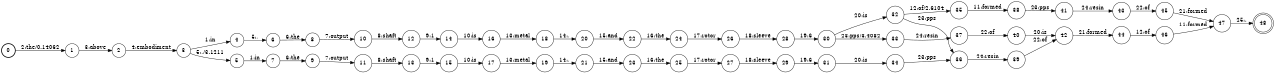 digraph FST {
rankdir = LR;
size = "8.5,11";
label = "";
center = 1;
orientation = Portrait;
ranksep = "0.4";
nodesep = "0.25";
0 [label = "0", shape = circle, style = bold, fontsize = 14]
	0 -> 1 [label = "2:the/0.14062", fontsize = 14];
1 [label = "1", shape = circle, style = solid, fontsize = 14]
	1 -> 2 [label = "3:above", fontsize = 14];
2 [label = "2", shape = circle, style = solid, fontsize = 14]
	2 -> 3 [label = "4:embodiment", fontsize = 14];
3 [label = "3", shape = circle, style = solid, fontsize = 14]
	3 -> 4 [label = "1:in", fontsize = 14];
	3 -> 5 [label = "5:,/3.1211", fontsize = 14];
4 [label = "4", shape = circle, style = solid, fontsize = 14]
	4 -> 6 [label = "5:,", fontsize = 14];
5 [label = "5", shape = circle, style = solid, fontsize = 14]
	5 -> 7 [label = "1:in", fontsize = 14];
6 [label = "6", shape = circle, style = solid, fontsize = 14]
	6 -> 8 [label = "6:the", fontsize = 14];
7 [label = "7", shape = circle, style = solid, fontsize = 14]
	7 -> 9 [label = "6:the", fontsize = 14];
8 [label = "8", shape = circle, style = solid, fontsize = 14]
	8 -> 10 [label = "7:output", fontsize = 14];
9 [label = "9", shape = circle, style = solid, fontsize = 14]
	9 -> 11 [label = "7:output", fontsize = 14];
10 [label = "10", shape = circle, style = solid, fontsize = 14]
	10 -> 12 [label = "8:shaft", fontsize = 14];
11 [label = "11", shape = circle, style = solid, fontsize = 14]
	11 -> 13 [label = "8:shaft", fontsize = 14];
12 [label = "12", shape = circle, style = solid, fontsize = 14]
	12 -> 14 [label = "9:1", fontsize = 14];
13 [label = "13", shape = circle, style = solid, fontsize = 14]
	13 -> 15 [label = "9:1", fontsize = 14];
14 [label = "14", shape = circle, style = solid, fontsize = 14]
	14 -> 16 [label = "10:is", fontsize = 14];
15 [label = "15", shape = circle, style = solid, fontsize = 14]
	15 -> 17 [label = "10:is", fontsize = 14];
16 [label = "16", shape = circle, style = solid, fontsize = 14]
	16 -> 18 [label = "13:metal", fontsize = 14];
17 [label = "17", shape = circle, style = solid, fontsize = 14]
	17 -> 19 [label = "13:metal", fontsize = 14];
18 [label = "18", shape = circle, style = solid, fontsize = 14]
	18 -> 20 [label = "14:,", fontsize = 14];
19 [label = "19", shape = circle, style = solid, fontsize = 14]
	19 -> 21 [label = "14:,", fontsize = 14];
20 [label = "20", shape = circle, style = solid, fontsize = 14]
	20 -> 22 [label = "15:and", fontsize = 14];
21 [label = "21", shape = circle, style = solid, fontsize = 14]
	21 -> 23 [label = "15:and", fontsize = 14];
22 [label = "22", shape = circle, style = solid, fontsize = 14]
	22 -> 24 [label = "16:the", fontsize = 14];
23 [label = "23", shape = circle, style = solid, fontsize = 14]
	23 -> 25 [label = "16:the", fontsize = 14];
24 [label = "24", shape = circle, style = solid, fontsize = 14]
	24 -> 26 [label = "17:rotor", fontsize = 14];
25 [label = "25", shape = circle, style = solid, fontsize = 14]
	25 -> 27 [label = "17:rotor", fontsize = 14];
26 [label = "26", shape = circle, style = solid, fontsize = 14]
	26 -> 28 [label = "18:sleeve", fontsize = 14];
27 [label = "27", shape = circle, style = solid, fontsize = 14]
	27 -> 29 [label = "18:sleeve", fontsize = 14];
28 [label = "28", shape = circle, style = solid, fontsize = 14]
	28 -> 30 [label = "19:6", fontsize = 14];
29 [label = "29", shape = circle, style = solid, fontsize = 14]
	29 -> 31 [label = "19:6", fontsize = 14];
30 [label = "30", shape = circle, style = solid, fontsize = 14]
	30 -> 32 [label = "20:is", fontsize = 14];
	30 -> 33 [label = "23:pps/3.4082", fontsize = 14];
31 [label = "31", shape = circle, style = solid, fontsize = 14]
	31 -> 34 [label = "20:is", fontsize = 14];
32 [label = "32", shape = circle, style = solid, fontsize = 14]
	32 -> 35 [label = "12:of/2.6104", fontsize = 14];
	32 -> 36 [label = "23:pps", fontsize = 14];
33 [label = "33", shape = circle, style = solid, fontsize = 14]
	33 -> 37 [label = "24:resin", fontsize = 14];
34 [label = "34", shape = circle, style = solid, fontsize = 14]
	34 -> 36 [label = "23:pps", fontsize = 14];
35 [label = "35", shape = circle, style = solid, fontsize = 14]
	35 -> 38 [label = "11:formed", fontsize = 14];
36 [label = "36", shape = circle, style = solid, fontsize = 14]
	36 -> 39 [label = "24:resin", fontsize = 14];
37 [label = "37", shape = circle, style = solid, fontsize = 14]
	37 -> 40 [label = "22:of", fontsize = 14];
38 [label = "38", shape = circle, style = solid, fontsize = 14]
	38 -> 41 [label = "23:pps", fontsize = 14];
39 [label = "39", shape = circle, style = solid, fontsize = 14]
	39 -> 42 [label = "22:of", fontsize = 14];
40 [label = "40", shape = circle, style = solid, fontsize = 14]
	40 -> 42 [label = "20:is", fontsize = 14];
41 [label = "41", shape = circle, style = solid, fontsize = 14]
	41 -> 43 [label = "24:resin", fontsize = 14];
42 [label = "42", shape = circle, style = solid, fontsize = 14]
	42 -> 44 [label = "21:formed", fontsize = 14];
43 [label = "43", shape = circle, style = solid, fontsize = 14]
	43 -> 45 [label = "22:of", fontsize = 14];
44 [label = "44", shape = circle, style = solid, fontsize = 14]
	44 -> 46 [label = "12:of", fontsize = 14];
45 [label = "45", shape = circle, style = solid, fontsize = 14]
	45 -> 47 [label = "21:formed", fontsize = 14];
46 [label = "46", shape = circle, style = solid, fontsize = 14]
	46 -> 47 [label = "11:formed", fontsize = 14];
47 [label = "47", shape = circle, style = solid, fontsize = 14]
	47 -> 48 [label = "25:.", fontsize = 14];
48 [label = "48", shape = doublecircle, style = solid, fontsize = 14]
}
